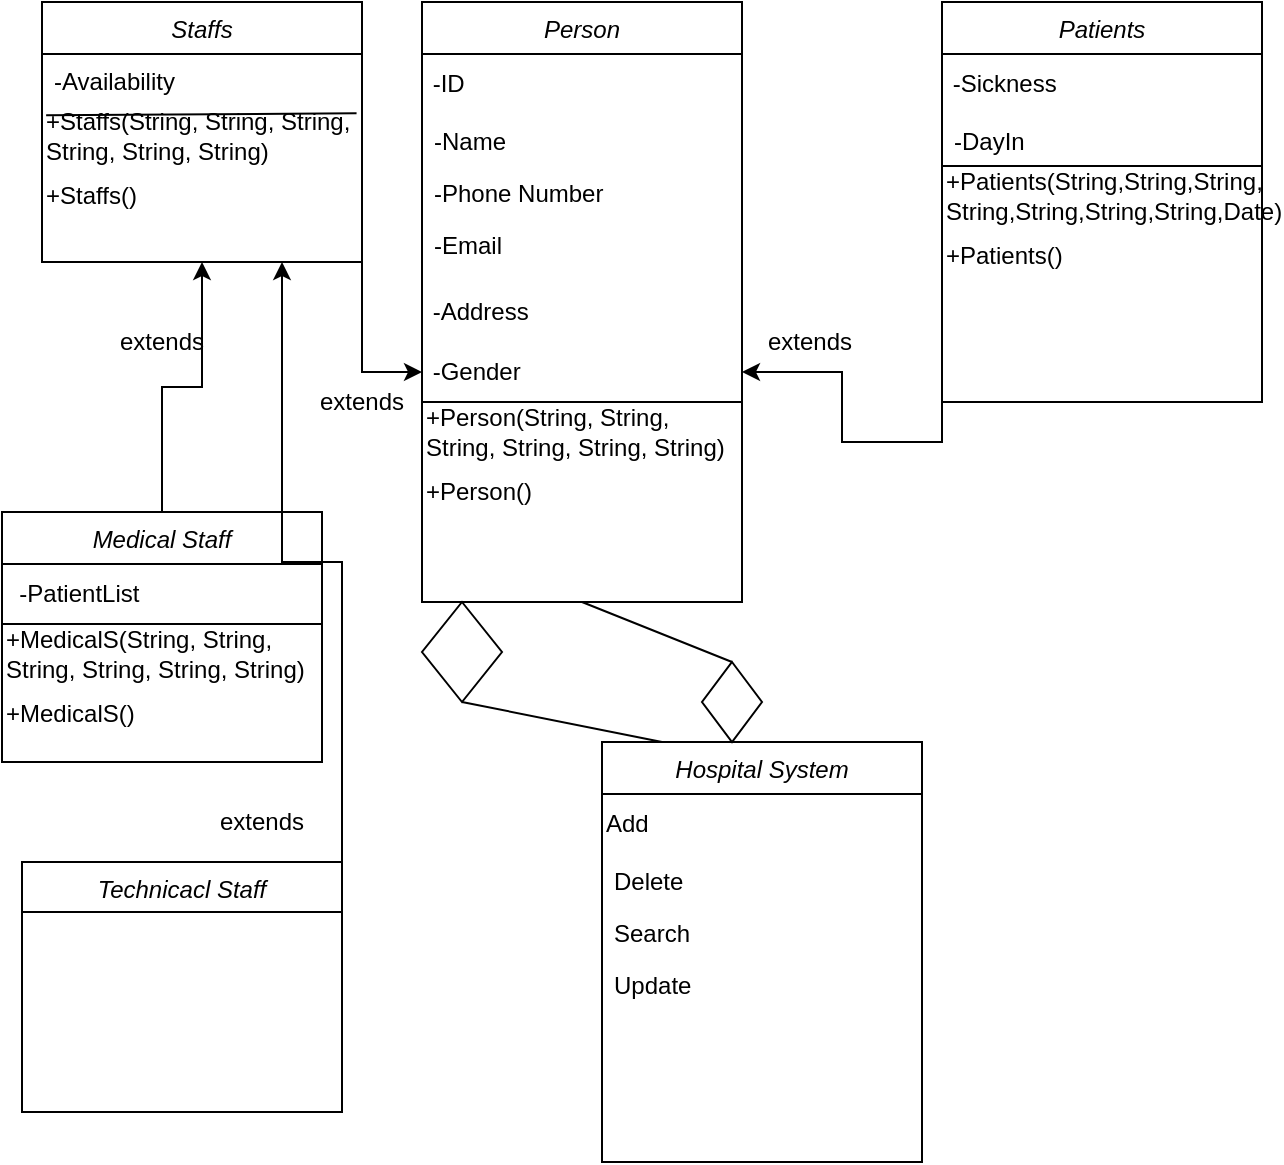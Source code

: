 <mxfile version="21.1.7" type="google">
  <diagram id="C5RBs43oDa-KdzZeNtuy" name="Page-1">
    <mxGraphModel grid="1" page="1" gridSize="10" guides="1" tooltips="1" connect="1" arrows="1" fold="1" pageScale="1" pageWidth="827" pageHeight="1169" math="0" shadow="0">
      <root>
        <mxCell id="WIyWlLk6GJQsqaUBKTNV-0" />
        <mxCell id="WIyWlLk6GJQsqaUBKTNV-1" parent="WIyWlLk6GJQsqaUBKTNV-0" />
        <mxCell id="zkfFHV4jXpPFQw0GAbJ--0" value="Person" style="swimlane;fontStyle=2;align=center;verticalAlign=top;childLayout=stackLayout;horizontal=1;startSize=26;horizontalStack=0;resizeParent=1;resizeLast=0;collapsible=1;marginBottom=0;rounded=0;shadow=0;strokeWidth=1;" vertex="1" parent="WIyWlLk6GJQsqaUBKTNV-1">
          <mxGeometry x="220" y="30" width="160" height="300" as="geometry">
            <mxRectangle x="230" y="140" width="160" height="26" as="alternateBounds" />
          </mxGeometry>
        </mxCell>
        <mxCell id="xM9XUtT6iZnH5tLXjgq--0" value="&amp;nbsp;-ID" style="text;html=1;strokeColor=none;fillColor=none;align=left;verticalAlign=middle;whiteSpace=wrap;rounded=0;" vertex="1" parent="zkfFHV4jXpPFQw0GAbJ--0">
          <mxGeometry y="26" width="160" height="30" as="geometry" />
        </mxCell>
        <mxCell id="zkfFHV4jXpPFQw0GAbJ--1" value="-Name" style="text;align=left;verticalAlign=top;spacingLeft=4;spacingRight=4;overflow=hidden;rotatable=0;points=[[0,0.5],[1,0.5]];portConstraint=eastwest;" vertex="1" parent="zkfFHV4jXpPFQw0GAbJ--0">
          <mxGeometry y="56" width="160" height="26" as="geometry" />
        </mxCell>
        <mxCell id="zkfFHV4jXpPFQw0GAbJ--2" value="-Phone Number" style="text;align=left;verticalAlign=top;spacingLeft=4;spacingRight=4;overflow=hidden;rotatable=0;points=[[0,0.5],[1,0.5]];portConstraint=eastwest;rounded=0;shadow=0;html=0;" vertex="1" parent="zkfFHV4jXpPFQw0GAbJ--0">
          <mxGeometry y="82" width="160" height="26" as="geometry" />
        </mxCell>
        <mxCell id="zkfFHV4jXpPFQw0GAbJ--3" value="-Email" style="text;align=left;verticalAlign=top;spacingLeft=4;spacingRight=4;overflow=hidden;rotatable=0;points=[[0,0.5],[1,0.5]];portConstraint=eastwest;rounded=0;shadow=0;html=0;" vertex="1" parent="zkfFHV4jXpPFQw0GAbJ--0">
          <mxGeometry y="108" width="160" height="32" as="geometry" />
        </mxCell>
        <mxCell id="xM9XUtT6iZnH5tLXjgq--4" value="&amp;nbsp;-Address" style="text;html=1;strokeColor=none;fillColor=none;align=left;verticalAlign=middle;whiteSpace=wrap;rounded=0;" vertex="1" parent="zkfFHV4jXpPFQw0GAbJ--0">
          <mxGeometry y="140" width="160" height="30" as="geometry" />
        </mxCell>
        <mxCell id="xM9XUtT6iZnH5tLXjgq--6" value="&amp;nbsp;-Gender" style="text;html=1;strokeColor=none;fillColor=none;align=left;verticalAlign=middle;whiteSpace=wrap;rounded=0;" vertex="1" parent="zkfFHV4jXpPFQw0GAbJ--0">
          <mxGeometry y="170" width="160" height="30" as="geometry" />
        </mxCell>
        <mxCell id="xM9XUtT6iZnH5tLXjgq--26" value="+Person(String, String, String, String, String, String)" style="text;html=1;strokeColor=none;fillColor=none;align=left;verticalAlign=middle;whiteSpace=wrap;rounded=0;" vertex="1" parent="zkfFHV4jXpPFQw0GAbJ--0">
          <mxGeometry y="200" width="160" height="30" as="geometry" />
        </mxCell>
        <mxCell id="xM9XUtT6iZnH5tLXjgq--27" value="+Person()" style="text;html=1;strokeColor=none;fillColor=none;align=left;verticalAlign=middle;whiteSpace=wrap;rounded=0;" vertex="1" parent="zkfFHV4jXpPFQw0GAbJ--0">
          <mxGeometry y="230" width="160" height="30" as="geometry" />
        </mxCell>
        <mxCell id="xM9XUtT6iZnH5tLXjgq--13" value="" style="endArrow=none;html=1;rounded=0;" edge="1" parent="WIyWlLk6GJQsqaUBKTNV-1">
          <mxGeometry width="50" height="50" relative="1" as="geometry">
            <mxPoint x="220" y="230" as="sourcePoint" />
            <mxPoint x="380" y="230" as="targetPoint" />
          </mxGeometry>
        </mxCell>
        <mxCell id="xM9XUtT6iZnH5tLXjgq--23" style="edgeStyle=orthogonalEdgeStyle;rounded=0;orthogonalLoop=1;jettySize=auto;html=1;exitX=0;exitY=1;exitDx=0;exitDy=0;entryX=1;entryY=0.5;entryDx=0;entryDy=0;" edge="1" parent="WIyWlLk6GJQsqaUBKTNV-1" source="xM9XUtT6iZnH5tLXjgq--14" target="xM9XUtT6iZnH5tLXjgq--6">
          <mxGeometry relative="1" as="geometry" />
        </mxCell>
        <mxCell id="xM9XUtT6iZnH5tLXjgq--14" value="Patients" style="swimlane;fontStyle=2;align=center;verticalAlign=top;childLayout=stackLayout;horizontal=1;startSize=26;horizontalStack=0;resizeParent=1;resizeLast=0;collapsible=1;marginBottom=0;rounded=0;shadow=0;strokeWidth=1;" vertex="1" parent="WIyWlLk6GJQsqaUBKTNV-1">
          <mxGeometry x="480" y="30" width="160" height="200" as="geometry">
            <mxRectangle x="230" y="140" width="160" height="26" as="alternateBounds" />
          </mxGeometry>
        </mxCell>
        <mxCell id="xM9XUtT6iZnH5tLXjgq--15" value="&amp;nbsp;-Sickness" style="text;html=1;strokeColor=none;fillColor=none;align=left;verticalAlign=middle;whiteSpace=wrap;rounded=0;" vertex="1" parent="xM9XUtT6iZnH5tLXjgq--14">
          <mxGeometry y="26" width="160" height="30" as="geometry" />
        </mxCell>
        <mxCell id="xM9XUtT6iZnH5tLXjgq--16" value="-DayIn" style="text;align=left;verticalAlign=top;spacingLeft=4;spacingRight=4;overflow=hidden;rotatable=0;points=[[0,0.5],[1,0.5]];portConstraint=eastwest;" vertex="1" parent="xM9XUtT6iZnH5tLXjgq--14">
          <mxGeometry y="56" width="160" height="26" as="geometry" />
        </mxCell>
        <mxCell id="xM9XUtT6iZnH5tLXjgq--21" value="" style="endArrow=none;html=1;rounded=0;" edge="1" parent="xM9XUtT6iZnH5tLXjgq--14">
          <mxGeometry width="50" height="50" relative="1" as="geometry">
            <mxPoint y="82" as="sourcePoint" />
            <mxPoint x="160" y="82" as="targetPoint" />
          </mxGeometry>
        </mxCell>
        <mxCell id="xM9XUtT6iZnH5tLXjgq--30" value="+Patients(String,String,String,&lt;br&gt;String,String,String,String,Date)&lt;br&gt;" style="text;html=1;strokeColor=none;fillColor=none;align=left;verticalAlign=middle;whiteSpace=wrap;rounded=0;" vertex="1" parent="xM9XUtT6iZnH5tLXjgq--14">
          <mxGeometry y="82" width="160" height="30" as="geometry" />
        </mxCell>
        <mxCell id="xM9XUtT6iZnH5tLXjgq--32" value="+Patients()" style="text;html=1;strokeColor=none;fillColor=none;align=left;verticalAlign=middle;whiteSpace=wrap;rounded=0;" vertex="1" parent="xM9XUtT6iZnH5tLXjgq--14">
          <mxGeometry y="112" width="160" height="30" as="geometry" />
        </mxCell>
        <mxCell id="xM9XUtT6iZnH5tLXjgq--24" value="extends" style="text;html=1;strokeColor=none;fillColor=none;align=center;verticalAlign=middle;whiteSpace=wrap;rounded=0;" vertex="1" parent="WIyWlLk6GJQsqaUBKTNV-1">
          <mxGeometry x="384" y="190" width="60" height="20" as="geometry" />
        </mxCell>
        <mxCell id="xM9XUtT6iZnH5tLXjgq--43" style="edgeStyle=orthogonalEdgeStyle;rounded=0;orthogonalLoop=1;jettySize=auto;html=1;exitX=1;exitY=1;exitDx=0;exitDy=0;entryX=0;entryY=0.5;entryDx=0;entryDy=0;" edge="1" parent="WIyWlLk6GJQsqaUBKTNV-1" source="xM9XUtT6iZnH5tLXjgq--33" target="xM9XUtT6iZnH5tLXjgq--6">
          <mxGeometry relative="1" as="geometry" />
        </mxCell>
        <mxCell id="xM9XUtT6iZnH5tLXjgq--33" value="Staffs" style="swimlane;fontStyle=2;align=center;verticalAlign=top;childLayout=stackLayout;horizontal=1;startSize=26;horizontalStack=0;resizeParent=1;resizeLast=0;collapsible=1;marginBottom=0;rounded=0;shadow=0;strokeWidth=1;" vertex="1" parent="WIyWlLk6GJQsqaUBKTNV-1">
          <mxGeometry x="30" y="30" width="160" height="130" as="geometry">
            <mxRectangle x="230" y="140" width="160" height="26" as="alternateBounds" />
          </mxGeometry>
        </mxCell>
        <mxCell id="xM9XUtT6iZnH5tLXjgq--54" value="-Availability" style="text;align=left;verticalAlign=top;spacingLeft=4;spacingRight=4;overflow=hidden;rotatable=0;points=[[0,0.5],[1,0.5]];portConstraint=eastwest;" vertex="1" parent="xM9XUtT6iZnH5tLXjgq--33">
          <mxGeometry y="26" width="160" height="26" as="geometry" />
        </mxCell>
        <mxCell id="xM9XUtT6iZnH5tLXjgq--58" value="" style="endArrow=none;html=1;rounded=0;exitX=0.013;exitY=1.176;exitDx=0;exitDy=0;exitPerimeter=0;entryX=0.983;entryY=1.14;entryDx=0;entryDy=0;entryPerimeter=0;" edge="1" parent="xM9XUtT6iZnH5tLXjgq--33" source="xM9XUtT6iZnH5tLXjgq--54" target="xM9XUtT6iZnH5tLXjgq--54">
          <mxGeometry width="50" height="50" relative="1" as="geometry">
            <mxPoint x="360" y="370" as="sourcePoint" />
            <mxPoint x="410" y="320" as="targetPoint" />
          </mxGeometry>
        </mxCell>
        <mxCell id="xM9XUtT6iZnH5tLXjgq--59" value="+Staffs(String, String, String, String, String, String)" style="text;html=1;strokeColor=none;fillColor=none;align=left;verticalAlign=middle;whiteSpace=wrap;rounded=0;" vertex="1" parent="xM9XUtT6iZnH5tLXjgq--33">
          <mxGeometry y="52" width="160" height="30" as="geometry" />
        </mxCell>
        <mxCell id="xM9XUtT6iZnH5tLXjgq--60" value="+Staffs()" style="text;html=1;strokeColor=none;fillColor=none;align=left;verticalAlign=middle;whiteSpace=wrap;rounded=0;" vertex="1" parent="xM9XUtT6iZnH5tLXjgq--33">
          <mxGeometry y="82" width="160" height="30" as="geometry" />
        </mxCell>
        <mxCell id="xM9XUtT6iZnH5tLXjgq--44" value="extends" style="text;html=1;strokeColor=none;fillColor=none;align=center;verticalAlign=middle;whiteSpace=wrap;rounded=0;" vertex="1" parent="WIyWlLk6GJQsqaUBKTNV-1">
          <mxGeometry x="160" y="220" width="60" height="20" as="geometry" />
        </mxCell>
        <mxCell id="xM9XUtT6iZnH5tLXjgq--56" style="edgeStyle=orthogonalEdgeStyle;rounded=0;orthogonalLoop=1;jettySize=auto;html=1;exitX=0.5;exitY=0;exitDx=0;exitDy=0;entryX=0.5;entryY=1;entryDx=0;entryDy=0;" edge="1" parent="WIyWlLk6GJQsqaUBKTNV-1" source="xM9XUtT6iZnH5tLXjgq--45" target="xM9XUtT6iZnH5tLXjgq--33">
          <mxGeometry relative="1" as="geometry" />
        </mxCell>
        <mxCell id="xM9XUtT6iZnH5tLXjgq--45" value="Medical Staff" style="swimlane;fontStyle=2;align=center;verticalAlign=top;childLayout=stackLayout;horizontal=1;startSize=26;horizontalStack=0;resizeParent=1;resizeLast=0;collapsible=1;marginBottom=0;rounded=0;shadow=0;strokeWidth=1;" vertex="1" parent="WIyWlLk6GJQsqaUBKTNV-1">
          <mxGeometry x="10" y="285" width="160" height="125" as="geometry">
            <mxRectangle x="230" y="140" width="160" height="26" as="alternateBounds" />
          </mxGeometry>
        </mxCell>
        <mxCell id="xM9XUtT6iZnH5tLXjgq--46" value="&amp;nbsp; -PatientList" style="text;html=1;strokeColor=none;fillColor=none;align=left;verticalAlign=middle;whiteSpace=wrap;rounded=0;" vertex="1" parent="xM9XUtT6iZnH5tLXjgq--45">
          <mxGeometry y="26" width="160" height="30" as="geometry" />
        </mxCell>
        <mxCell id="xM9XUtT6iZnH5tLXjgq--52" value="+MedicalS(String, String, String, String, String, String)" style="text;html=1;strokeColor=none;fillColor=none;align=left;verticalAlign=middle;whiteSpace=wrap;rounded=0;" vertex="1" parent="xM9XUtT6iZnH5tLXjgq--45">
          <mxGeometry y="56" width="160" height="30" as="geometry" />
        </mxCell>
        <mxCell id="xM9XUtT6iZnH5tLXjgq--53" value="+MedicalS()" style="text;html=1;strokeColor=none;fillColor=none;align=left;verticalAlign=middle;whiteSpace=wrap;rounded=0;" vertex="1" parent="xM9XUtT6iZnH5tLXjgq--45">
          <mxGeometry y="86" width="160" height="30" as="geometry" />
        </mxCell>
        <mxCell id="xM9XUtT6iZnH5tLXjgq--55" value="" style="endArrow=none;html=1;rounded=0;exitX=0;exitY=0;exitDx=0;exitDy=0;" edge="1" parent="WIyWlLk6GJQsqaUBKTNV-1" source="xM9XUtT6iZnH5tLXjgq--52">
          <mxGeometry width="50" height="50" relative="1" as="geometry">
            <mxPoint x="390" y="400" as="sourcePoint" />
            <mxPoint x="170" y="341" as="targetPoint" />
          </mxGeometry>
        </mxCell>
        <mxCell id="xM9XUtT6iZnH5tLXjgq--57" value="extends" style="text;html=1;strokeColor=none;fillColor=none;align=center;verticalAlign=middle;whiteSpace=wrap;rounded=0;" vertex="1" parent="WIyWlLk6GJQsqaUBKTNV-1">
          <mxGeometry x="60" y="190" width="60" height="20" as="geometry" />
        </mxCell>
        <mxCell id="xM9XUtT6iZnH5tLXjgq--65" style="edgeStyle=orthogonalEdgeStyle;rounded=0;orthogonalLoop=1;jettySize=auto;html=1;exitX=1;exitY=0;exitDx=0;exitDy=0;entryX=0.75;entryY=1;entryDx=0;entryDy=0;" edge="1" parent="WIyWlLk6GJQsqaUBKTNV-1" source="xM9XUtT6iZnH5tLXjgq--61" target="xM9XUtT6iZnH5tLXjgq--33">
          <mxGeometry relative="1" as="geometry" />
        </mxCell>
        <mxCell id="xM9XUtT6iZnH5tLXjgq--61" value="Technicacl Staff" style="swimlane;fontStyle=2;align=center;verticalAlign=top;childLayout=stackLayout;horizontal=1;startSize=25;horizontalStack=0;resizeParent=1;resizeLast=0;collapsible=1;marginBottom=0;rounded=0;shadow=0;strokeWidth=1;" vertex="1" parent="WIyWlLk6GJQsqaUBKTNV-1">
          <mxGeometry x="20" y="460" width="160" height="125" as="geometry">
            <mxRectangle x="230" y="140" width="160" height="26" as="alternateBounds" />
          </mxGeometry>
        </mxCell>
        <mxCell id="xM9XUtT6iZnH5tLXjgq--66" value="extends" style="text;html=1;strokeColor=none;fillColor=none;align=center;verticalAlign=middle;whiteSpace=wrap;rounded=0;" vertex="1" parent="WIyWlLk6GJQsqaUBKTNV-1">
          <mxGeometry x="110" y="430" width="60" height="20" as="geometry" />
        </mxCell>
        <mxCell id="xM9XUtT6iZnH5tLXjgq--68" value="Hospital System" style="swimlane;fontStyle=2;align=center;verticalAlign=top;childLayout=stackLayout;horizontal=1;startSize=26;horizontalStack=0;resizeParent=1;resizeLast=0;collapsible=1;marginBottom=0;rounded=0;shadow=0;strokeWidth=1;" vertex="1" parent="WIyWlLk6GJQsqaUBKTNV-1">
          <mxGeometry x="310" y="400" width="160" height="210" as="geometry">
            <mxRectangle x="230" y="140" width="160" height="26" as="alternateBounds" />
          </mxGeometry>
        </mxCell>
        <mxCell id="xM9XUtT6iZnH5tLXjgq--69" value="Add" style="text;html=1;strokeColor=none;fillColor=none;align=left;verticalAlign=middle;whiteSpace=wrap;rounded=0;" vertex="1" parent="xM9XUtT6iZnH5tLXjgq--68">
          <mxGeometry y="26" width="160" height="30" as="geometry" />
        </mxCell>
        <mxCell id="xM9XUtT6iZnH5tLXjgq--70" value="Delete" style="text;align=left;verticalAlign=top;spacingLeft=4;spacingRight=4;overflow=hidden;rotatable=0;points=[[0,0.5],[1,0.5]];portConstraint=eastwest;" vertex="1" parent="xM9XUtT6iZnH5tLXjgq--68">
          <mxGeometry y="56" width="160" height="26" as="geometry" />
        </mxCell>
        <mxCell id="xM9XUtT6iZnH5tLXjgq--71" value="Search" style="text;align=left;verticalAlign=top;spacingLeft=4;spacingRight=4;overflow=hidden;rotatable=0;points=[[0,0.5],[1,0.5]];portConstraint=eastwest;rounded=0;shadow=0;html=0;" vertex="1" parent="xM9XUtT6iZnH5tLXjgq--68">
          <mxGeometry y="82" width="160" height="26" as="geometry" />
        </mxCell>
        <mxCell id="xM9XUtT6iZnH5tLXjgq--72" value="Update" style="text;align=left;verticalAlign=top;spacingLeft=4;spacingRight=4;overflow=hidden;rotatable=0;points=[[0,0.5],[1,0.5]];portConstraint=eastwest;rounded=0;shadow=0;html=0;" vertex="1" parent="xM9XUtT6iZnH5tLXjgq--68">
          <mxGeometry y="108" width="160" height="32" as="geometry" />
        </mxCell>
        <mxCell id="xM9XUtT6iZnH5tLXjgq--77" value="" style="rhombus;whiteSpace=wrap;html=1;" vertex="1" parent="WIyWlLk6GJQsqaUBKTNV-1">
          <mxGeometry x="360" y="360" width="30" height="40" as="geometry" />
        </mxCell>
        <mxCell id="xM9XUtT6iZnH5tLXjgq--78" value="" style="endArrow=none;html=1;rounded=0;exitX=0.5;exitY=0;exitDx=0;exitDy=0;entryX=0.5;entryY=1;entryDx=0;entryDy=0;" edge="1" parent="WIyWlLk6GJQsqaUBKTNV-1" source="xM9XUtT6iZnH5tLXjgq--77" target="zkfFHV4jXpPFQw0GAbJ--0">
          <mxGeometry width="50" height="50" relative="1" as="geometry">
            <mxPoint x="370" y="370" as="sourcePoint" />
            <mxPoint x="420" y="320" as="targetPoint" />
          </mxGeometry>
        </mxCell>
        <mxCell id="xM9XUtT6iZnH5tLXjgq--79" value="" style="rhombus;whiteSpace=wrap;html=1;" vertex="1" parent="WIyWlLk6GJQsqaUBKTNV-1">
          <mxGeometry x="220" y="330" width="40" height="50" as="geometry" />
        </mxCell>
        <mxCell id="xM9XUtT6iZnH5tLXjgq--80" value="" style="endArrow=none;html=1;rounded=0;entryX=0.5;entryY=1;entryDx=0;entryDy=0;" edge="1" parent="WIyWlLk6GJQsqaUBKTNV-1" target="xM9XUtT6iZnH5tLXjgq--79">
          <mxGeometry width="50" height="50" relative="1" as="geometry">
            <mxPoint x="340" y="400" as="sourcePoint" />
            <mxPoint x="440" y="360" as="targetPoint" />
          </mxGeometry>
        </mxCell>
      </root>
    </mxGraphModel>
  </diagram>
</mxfile>

